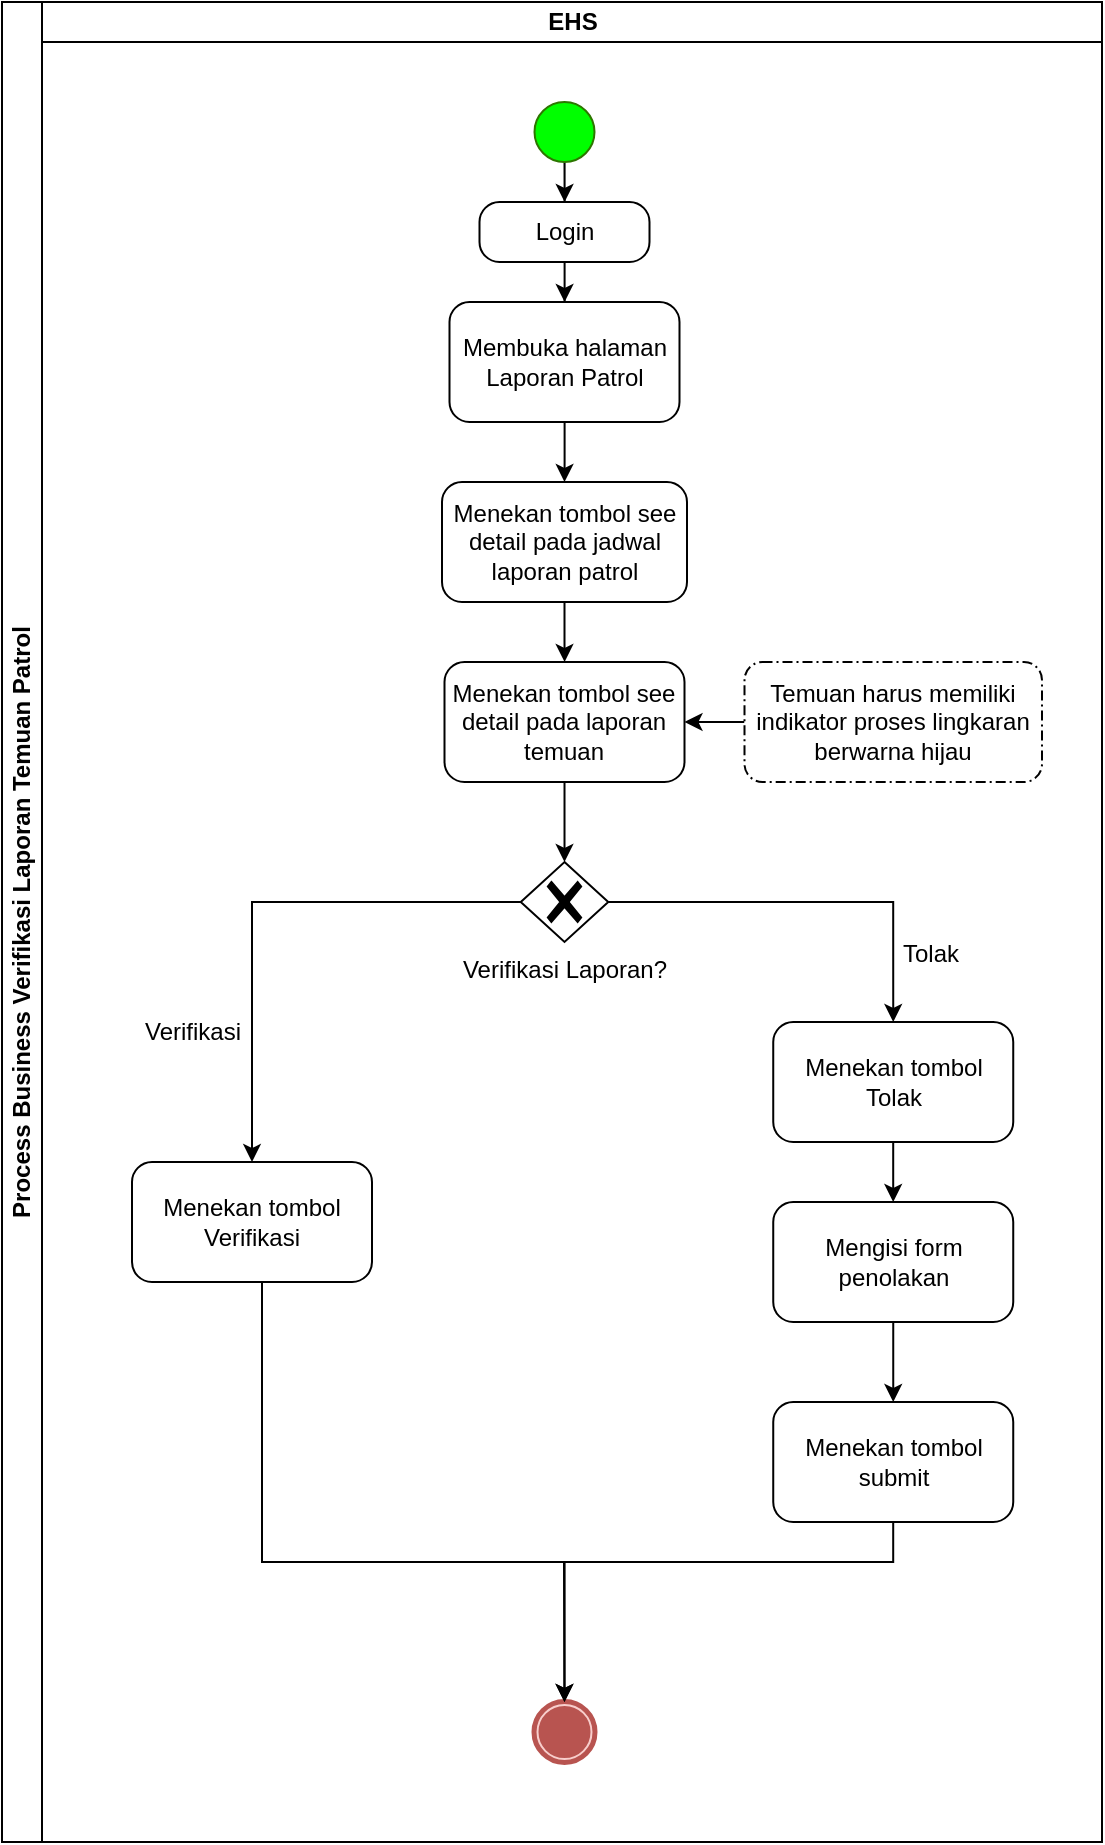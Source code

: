 <mxfile version="24.0.7" type="device">
  <diagram name="Page-1" id="ievW4vv8KZM-KH9l4r0Z">
    <mxGraphModel dx="1123" dy="721" grid="1" gridSize="10" guides="1" tooltips="1" connect="1" arrows="1" fold="1" page="1" pageScale="1" pageWidth="850" pageHeight="1100" math="0" shadow="0">
      <root>
        <mxCell id="0" />
        <mxCell id="1" parent="0" />
        <mxCell id="nlVeCApqq4qnfQAXgAah-1" value="Process Business Verifikasi Laporan Temuan Patrol" style="swimlane;html=1;childLayout=stackLayout;resizeParent=1;resizeParentMax=0;startSize=20;horizontal=0;horizontalStack=1;whiteSpace=wrap;" vertex="1" parent="1">
          <mxGeometry x="140" y="30" width="550" height="920" as="geometry">
            <mxRectangle x="210" y="20" width="40" height="190" as="alternateBounds" />
          </mxGeometry>
        </mxCell>
        <mxCell id="nlVeCApqq4qnfQAXgAah-2" value="EHS" style="swimlane;html=1;startSize=20;" vertex="1" parent="nlVeCApqq4qnfQAXgAah-1">
          <mxGeometry x="20" width="530" height="920" as="geometry">
            <mxRectangle x="20" width="40" height="480" as="alternateBounds" />
          </mxGeometry>
        </mxCell>
        <mxCell id="nlVeCApqq4qnfQAXgAah-3" style="edgeStyle=orthogonalEdgeStyle;rounded=0;orthogonalLoop=1;jettySize=auto;html=1;" edge="1" parent="nlVeCApqq4qnfQAXgAah-2" source="nlVeCApqq4qnfQAXgAah-4" target="nlVeCApqq4qnfQAXgAah-6">
          <mxGeometry relative="1" as="geometry" />
        </mxCell>
        <mxCell id="nlVeCApqq4qnfQAXgAah-4" value="Login" style="points=[[0.25,0,0],[0.5,0,0],[0.75,0,0],[1,0.25,0],[1,0.5,0],[1,0.75,0],[0.75,1,0],[0.5,1,0],[0.25,1,0],[0,0.75,0],[0,0.5,0],[0,0.25,0]];shape=mxgraph.bpmn.task;whiteSpace=wrap;rectStyle=rounded;size=10;html=1;container=1;expand=0;collapsible=0;taskMarker=abstract;" vertex="1" parent="nlVeCApqq4qnfQAXgAah-2">
          <mxGeometry x="218.75" y="100" width="85" height="30" as="geometry" />
        </mxCell>
        <mxCell id="nlVeCApqq4qnfQAXgAah-5" style="edgeStyle=orthogonalEdgeStyle;rounded=0;orthogonalLoop=1;jettySize=auto;html=1;" edge="1" parent="nlVeCApqq4qnfQAXgAah-2" source="nlVeCApqq4qnfQAXgAah-6" target="nlVeCApqq4qnfQAXgAah-8">
          <mxGeometry relative="1" as="geometry" />
        </mxCell>
        <mxCell id="nlVeCApqq4qnfQAXgAah-6" value="Membuka halaman Laporan Patrol" style="points=[[0.25,0,0],[0.5,0,0],[0.75,0,0],[1,0.25,0],[1,0.5,0],[1,0.75,0],[0.75,1,0],[0.5,1,0],[0.25,1,0],[0,0.75,0],[0,0.5,0],[0,0.25,0]];shape=mxgraph.bpmn.task;whiteSpace=wrap;rectStyle=rounded;size=10;html=1;container=1;expand=0;collapsible=0;taskMarker=abstract;" vertex="1" parent="nlVeCApqq4qnfQAXgAah-2">
          <mxGeometry x="203.75" y="150" width="115" height="60" as="geometry" />
        </mxCell>
        <mxCell id="nlVeCApqq4qnfQAXgAah-7" style="edgeStyle=orthogonalEdgeStyle;rounded=0;orthogonalLoop=1;jettySize=auto;html=1;" edge="1" parent="nlVeCApqq4qnfQAXgAah-2" source="nlVeCApqq4qnfQAXgAah-8" target="nlVeCApqq4qnfQAXgAah-12">
          <mxGeometry relative="1" as="geometry" />
        </mxCell>
        <mxCell id="nlVeCApqq4qnfQAXgAah-8" value="Menekan tombol see detail pada jadwal laporan patrol" style="points=[[0.25,0,0],[0.5,0,0],[0.75,0,0],[1,0.25,0],[1,0.5,0],[1,0.75,0],[0.75,1,0],[0.5,1,0],[0.25,1,0],[0,0.75,0],[0,0.5,0],[0,0.25,0]];shape=mxgraph.bpmn.task;whiteSpace=wrap;rectStyle=rounded;size=10;html=1;container=1;expand=0;collapsible=0;taskMarker=abstract;" vertex="1" parent="nlVeCApqq4qnfQAXgAah-2">
          <mxGeometry x="200" y="240" width="122.5" height="60" as="geometry" />
        </mxCell>
        <mxCell id="nlVeCApqq4qnfQAXgAah-9" style="edgeStyle=orthogonalEdgeStyle;rounded=0;orthogonalLoop=1;jettySize=auto;html=1;" edge="1" parent="nlVeCApqq4qnfQAXgAah-2" source="nlVeCApqq4qnfQAXgAah-10" target="nlVeCApqq4qnfQAXgAah-4">
          <mxGeometry relative="1" as="geometry" />
        </mxCell>
        <mxCell id="nlVeCApqq4qnfQAXgAah-10" value="" style="points=[[0.145,0.145,0],[0.5,0,0],[0.855,0.145,0],[1,0.5,0],[0.855,0.855,0],[0.5,1,0],[0.145,0.855,0],[0,0.5,0]];shape=mxgraph.bpmn.event;html=1;verticalLabelPosition=bottom;labelBackgroundColor=#ffffff;verticalAlign=top;align=center;perimeter=ellipsePerimeter;outlineConnect=0;aspect=fixed;outline=standard;symbol=general;fillColor=#00FF00;strokeColor=#2D7600;fontColor=#ffffff;" vertex="1" parent="nlVeCApqq4qnfQAXgAah-2">
          <mxGeometry x="246.25" y="50" width="30" height="30" as="geometry" />
        </mxCell>
        <mxCell id="nlVeCApqq4qnfQAXgAah-12" value="Menekan tombol see detail pada laporan temuan" style="points=[[0.25,0,0],[0.5,0,0],[0.75,0,0],[1,0.25,0],[1,0.5,0],[1,0.75,0],[0.75,1,0],[0.5,1,0],[0.25,1,0],[0,0.75,0],[0,0.5,0],[0,0.25,0]];shape=mxgraph.bpmn.task;whiteSpace=wrap;rectStyle=rounded;size=10;html=1;container=1;expand=0;collapsible=0;taskMarker=abstract;" vertex="1" parent="nlVeCApqq4qnfQAXgAah-2">
          <mxGeometry x="201.25" y="330" width="120" height="60" as="geometry" />
        </mxCell>
        <mxCell id="nlVeCApqq4qnfQAXgAah-16" value="" style="points=[[0.145,0.145,0],[0.5,0,0],[0.855,0.145,0],[1,0.5,0],[0.855,0.855,0],[0.5,1,0],[0.145,0.855,0],[0,0.5,0]];shape=mxgraph.bpmn.event;html=1;verticalLabelPosition=bottom;labelBackgroundColor=#ffffff;verticalAlign=top;align=center;perimeter=ellipsePerimeter;outlineConnect=0;aspect=fixed;outline=end;symbol=terminate;fillColor=#f8cecc;strokeColor=#b85450;gradientColor=#ea6b66;" vertex="1" parent="nlVeCApqq4qnfQAXgAah-2">
          <mxGeometry x="246.25" y="850" width="30" height="30" as="geometry" />
        </mxCell>
        <mxCell id="nlVeCApqq4qnfQAXgAah-18" style="edgeStyle=orthogonalEdgeStyle;rounded=0;orthogonalLoop=1;jettySize=auto;html=1;" edge="1" parent="nlVeCApqq4qnfQAXgAah-2" source="nlVeCApqq4qnfQAXgAah-13" target="nlVeCApqq4qnfQAXgAah-16">
          <mxGeometry relative="1" as="geometry">
            <mxPoint x="261.25" y="530.0" as="targetPoint" />
            <Array as="points">
              <mxPoint x="110" y="780" />
              <mxPoint x="261" y="780" />
            </Array>
          </mxGeometry>
        </mxCell>
        <mxCell id="nlVeCApqq4qnfQAXgAah-21" style="edgeStyle=orthogonalEdgeStyle;rounded=0;orthogonalLoop=1;jettySize=auto;html=1;" edge="1" parent="nlVeCApqq4qnfQAXgAah-2" source="nlVeCApqq4qnfQAXgAah-20" target="nlVeCApqq4qnfQAXgAah-12">
          <mxGeometry relative="1" as="geometry" />
        </mxCell>
        <mxCell id="nlVeCApqq4qnfQAXgAah-20" value="Temuan harus memiliki indikator proses lingkaran berwarna hijau" style="points=[[0.25,0,0],[0.5,0,0],[0.75,0,0],[1,0.25,0],[1,0.5,0],[1,0.75,0],[0.75,1,0],[0.5,1,0],[0.25,1,0],[0,0.75,0],[0,0.5,0],[0,0.25,0]];rounded=1;dashed=1;dashPattern=5 2 1 2;labelPosition=center;verticalLabelPosition=middle;align=center;verticalAlign=middle;fontSize=12;html=1;whiteSpace=wrap;" vertex="1" parent="nlVeCApqq4qnfQAXgAah-2">
          <mxGeometry x="351.25" y="330" width="148.75" height="60" as="geometry" />
        </mxCell>
        <mxCell id="nlVeCApqq4qnfQAXgAah-27" style="edgeStyle=orthogonalEdgeStyle;rounded=0;orthogonalLoop=1;jettySize=auto;html=1;" edge="1" parent="nlVeCApqq4qnfQAXgAah-2" source="nlVeCApqq4qnfQAXgAah-23" target="nlVeCApqq4qnfQAXgAah-25">
          <mxGeometry relative="1" as="geometry" />
        </mxCell>
        <mxCell id="nlVeCApqq4qnfQAXgAah-23" value="Menekan tombol Tolak" style="points=[[0.25,0,0],[0.5,0,0],[0.75,0,0],[1,0.25,0],[1,0.5,0],[1,0.75,0],[0.75,1,0],[0.5,1,0],[0.25,1,0],[0,0.75,0],[0,0.5,0],[0,0.25,0]];shape=mxgraph.bpmn.task;whiteSpace=wrap;rectStyle=rounded;size=10;html=1;container=1;expand=0;collapsible=0;taskMarker=abstract;" vertex="1" parent="nlVeCApqq4qnfQAXgAah-2">
          <mxGeometry x="365.62" y="510" width="120" height="60" as="geometry" />
        </mxCell>
        <mxCell id="nlVeCApqq4qnfQAXgAah-28" style="edgeStyle=orthogonalEdgeStyle;rounded=0;orthogonalLoop=1;jettySize=auto;html=1;" edge="1" parent="nlVeCApqq4qnfQAXgAah-2" source="nlVeCApqq4qnfQAXgAah-25" target="nlVeCApqq4qnfQAXgAah-26">
          <mxGeometry relative="1" as="geometry" />
        </mxCell>
        <mxCell id="nlVeCApqq4qnfQAXgAah-25" value="Mengisi form penolakan" style="points=[[0.25,0,0],[0.5,0,0],[0.75,0,0],[1,0.25,0],[1,0.5,0],[1,0.75,0],[0.75,1,0],[0.5,1,0],[0.25,1,0],[0,0.75,0],[0,0.5,0],[0,0.25,0]];shape=mxgraph.bpmn.task;whiteSpace=wrap;rectStyle=rounded;size=10;html=1;container=1;expand=0;collapsible=0;taskMarker=abstract;" vertex="1" parent="nlVeCApqq4qnfQAXgAah-2">
          <mxGeometry x="365.62" y="600" width="120" height="60" as="geometry" />
        </mxCell>
        <mxCell id="nlVeCApqq4qnfQAXgAah-26" value="Menekan tombol submit" style="points=[[0.25,0,0],[0.5,0,0],[0.75,0,0],[1,0.25,0],[1,0.5,0],[1,0.75,0],[0.75,1,0],[0.5,1,0],[0.25,1,0],[0,0.75,0],[0,0.5,0],[0,0.25,0]];shape=mxgraph.bpmn.task;whiteSpace=wrap;rectStyle=rounded;size=10;html=1;container=1;expand=0;collapsible=0;taskMarker=abstract;" vertex="1" parent="nlVeCApqq4qnfQAXgAah-2">
          <mxGeometry x="365.62" y="700" width="120" height="60" as="geometry" />
        </mxCell>
        <mxCell id="nlVeCApqq4qnfQAXgAah-29" style="edgeStyle=orthogonalEdgeStyle;rounded=0;orthogonalLoop=1;jettySize=auto;html=1;entryX=0.5;entryY=0;entryDx=0;entryDy=0;entryPerimeter=0;" edge="1" parent="nlVeCApqq4qnfQAXgAah-2" source="nlVeCApqq4qnfQAXgAah-26" target="nlVeCApqq4qnfQAXgAah-16">
          <mxGeometry relative="1" as="geometry">
            <Array as="points">
              <mxPoint x="426" y="780" />
              <mxPoint x="261" y="780" />
            </Array>
          </mxGeometry>
        </mxCell>
        <mxCell id="nlVeCApqq4qnfQAXgAah-30" value="Verifikasi Laporan?" style="points=[[0.25,0.25,0],[0.5,0,0],[0.75,0.25,0],[1,0.5,0],[0.75,0.75,0],[0.5,1,0],[0.25,0.75,0],[0,0.5,0]];shape=mxgraph.bpmn.gateway2;html=1;verticalLabelPosition=bottom;labelBackgroundColor=#ffffff;verticalAlign=top;align=center;perimeter=rhombusPerimeter;outlineConnect=0;outline=none;symbol=none;gwType=exclusive;" vertex="1" parent="nlVeCApqq4qnfQAXgAah-2">
          <mxGeometry x="239.38" y="430" width="43.75" height="40" as="geometry" />
        </mxCell>
        <mxCell id="nlVeCApqq4qnfQAXgAah-31" style="edgeStyle=orthogonalEdgeStyle;rounded=0;orthogonalLoop=1;jettySize=auto;html=1;entryX=0.5;entryY=0;entryDx=0;entryDy=0;entryPerimeter=0;" edge="1" parent="nlVeCApqq4qnfQAXgAah-2" source="nlVeCApqq4qnfQAXgAah-12" target="nlVeCApqq4qnfQAXgAah-30">
          <mxGeometry relative="1" as="geometry" />
        </mxCell>
        <mxCell id="nlVeCApqq4qnfQAXgAah-32" style="edgeStyle=orthogonalEdgeStyle;rounded=0;orthogonalLoop=1;jettySize=auto;html=1;entryX=0.5;entryY=0;entryDx=0;entryDy=0;entryPerimeter=0;" edge="1" parent="nlVeCApqq4qnfQAXgAah-2" source="nlVeCApqq4qnfQAXgAah-30" target="nlVeCApqq4qnfQAXgAah-23">
          <mxGeometry relative="1" as="geometry" />
        </mxCell>
        <mxCell id="nlVeCApqq4qnfQAXgAah-33" style="edgeStyle=orthogonalEdgeStyle;rounded=0;orthogonalLoop=1;jettySize=auto;html=1;entryX=0.5;entryY=0;entryDx=0;entryDy=0;entryPerimeter=0;" edge="1" parent="nlVeCApqq4qnfQAXgAah-2" source="nlVeCApqq4qnfQAXgAah-30" target="nlVeCApqq4qnfQAXgAah-13">
          <mxGeometry relative="1" as="geometry" />
        </mxCell>
        <mxCell id="nlVeCApqq4qnfQAXgAah-13" value="Menekan tombol Verifikasi" style="points=[[0.25,0,0],[0.5,0,0],[0.75,0,0],[1,0.25,0],[1,0.5,0],[1,0.75,0],[0.75,1,0],[0.5,1,0],[0.25,1,0],[0,0.75,0],[0,0.5,0],[0,0.25,0]];shape=mxgraph.bpmn.task;whiteSpace=wrap;rectStyle=rounded;size=10;html=1;container=1;expand=0;collapsible=0;taskMarker=abstract;" vertex="1" parent="nlVeCApqq4qnfQAXgAah-2">
          <mxGeometry x="45" y="580" width="120" height="60" as="geometry" />
        </mxCell>
        <mxCell id="nlVeCApqq4qnfQAXgAah-34" value="Verifikasi" style="text;html=1;align=center;verticalAlign=middle;resizable=0;points=[];autosize=1;strokeColor=none;fillColor=none;" vertex="1" parent="nlVeCApqq4qnfQAXgAah-2">
          <mxGeometry x="40" y="500" width="70" height="30" as="geometry" />
        </mxCell>
        <mxCell id="nlVeCApqq4qnfQAXgAah-35" value="Tolak" style="text;html=1;align=center;verticalAlign=middle;resizable=0;points=[];autosize=1;strokeColor=none;fillColor=none;" vertex="1" parent="1">
          <mxGeometry x="579" y="491" width="50" height="30" as="geometry" />
        </mxCell>
      </root>
    </mxGraphModel>
  </diagram>
</mxfile>
